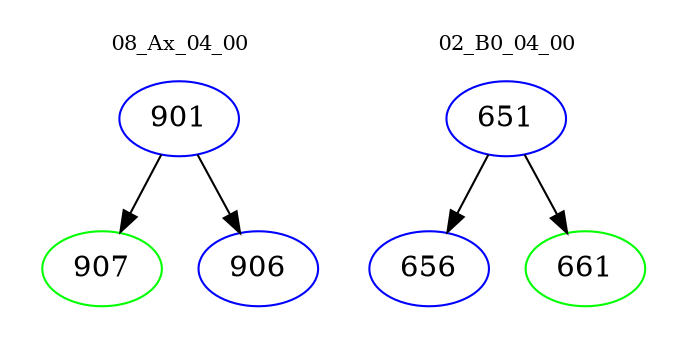 digraph{
subgraph cluster_0 {
color = white
label = "08_Ax_04_00";
fontsize=10;
T0_901 [label="901", color="blue"]
T0_901 -> T0_907 [color="black"]
T0_907 [label="907", color="green"]
T0_901 -> T0_906 [color="black"]
T0_906 [label="906", color="blue"]
}
subgraph cluster_1 {
color = white
label = "02_B0_04_00";
fontsize=10;
T1_651 [label="651", color="blue"]
T1_651 -> T1_656 [color="black"]
T1_656 [label="656", color="blue"]
T1_651 -> T1_661 [color="black"]
T1_661 [label="661", color="green"]
}
}

